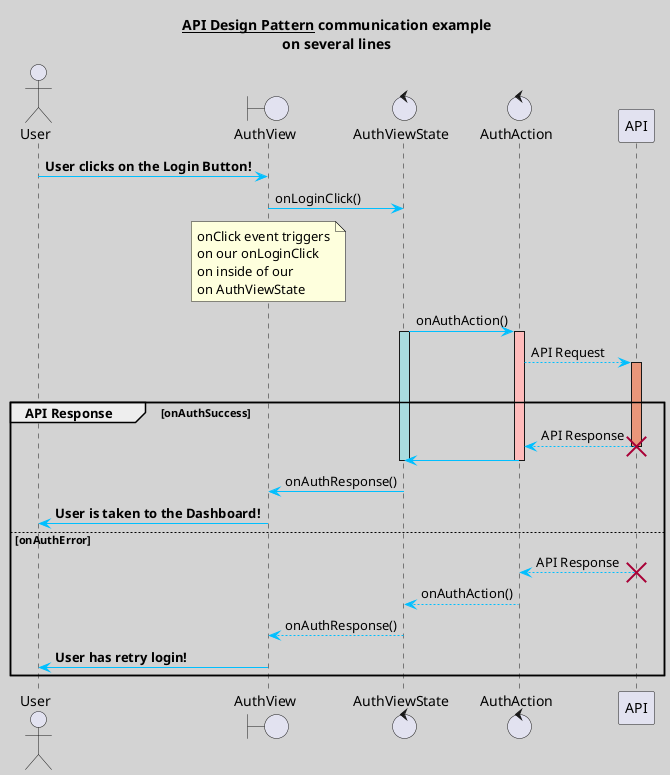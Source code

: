 @startuml

skinparam backgroundColor lightgray

actor User
boundary AuthView
control AuthViewState
control AuthAction

skinparam sequence {
	ArrowColor DeepSkyBlue
	LifeLineBackgroundColor #A9DCDF
}

title __API Design Pattern__ communication example\non several lines

User -> AuthView: **User clicks on the Login Button!**

AuthView -> AuthViewState: onLoginClick()
note over AuthView: onClick event triggers\non our onLoginClick \non inside of our\non AuthViewState

AuthViewState -> AuthAction: onAuthAction()
activate AuthViewState

activate AuthAction #FFBBBB
AuthAction --> API: API Request
|||

group API Response [onAuthSuccess]

    activate API #DarkSalmon
    API --> AuthAction: API Response
    destroy API

    AuthAction -> AuthViewState
    deactivate AuthAction

    deactivate AuthViewState
    AuthViewState -> AuthView: onAuthResponse()

    User <- AuthView: **User is taken to the Dashboard!**

else onAuthError

   API --> AuthAction: API Response
   destroy API
   AuthAction --> AuthViewState: onAuthAction()
   AuthViewState --> AuthView: onAuthResponse()

   User <- AuthView: **User has retry login!**

end

@enduml
